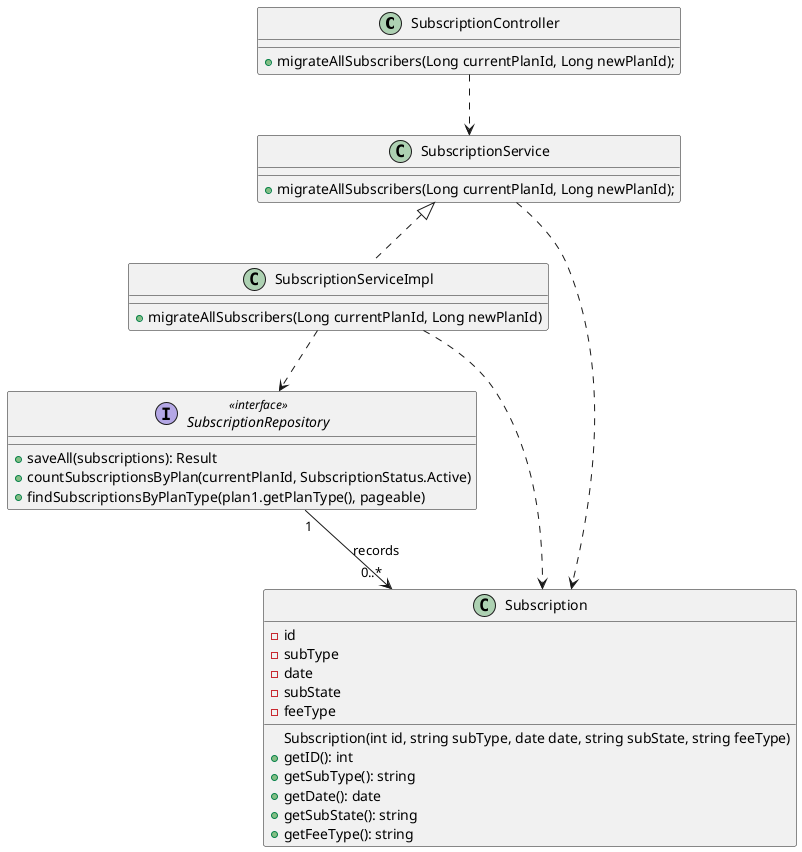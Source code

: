 @startuml
class SubscriptionController {
 +migrateAllSubscribers(Long currentPlanId, Long newPlanId);
}



class SubscriptionService {
 +migrateAllSubscribers(Long currentPlanId, Long newPlanId);
}
class SubscriptionServiceImpl{
+migrateAllSubscribers(Long currentPlanId, Long newPlanId)
}

interface SubscriptionRepository <<interface>> {
 +saveAll(subscriptions): Result
 +countSubscriptionsByPlan(currentPlanId, SubscriptionStatus.Active)
+findSubscriptionsByPlanType(plan1.getPlanType(), pageable)

}


class Subscription {
    -id
    -subType
    -date
    -subState
    -feeType
    Subscription(int id, string subType, date date, string subState, string feeType)
    +getID(): int
    +getSubType(): string
    +getDate(): date
    +getSubState(): string
    +getFeeType(): string

}

SubscriptionRepository "1" --> "0..*" Subscription:  records
SubscriptionController ..> SubscriptionService
SubscriptionServiceImpl ..> SubscriptionRepository
SubscriptionServiceImpl ..> Subscription
SubscriptionService ..> Subscription
SubscriptionServiceImpl .up.|> SubscriptionService
@enduml